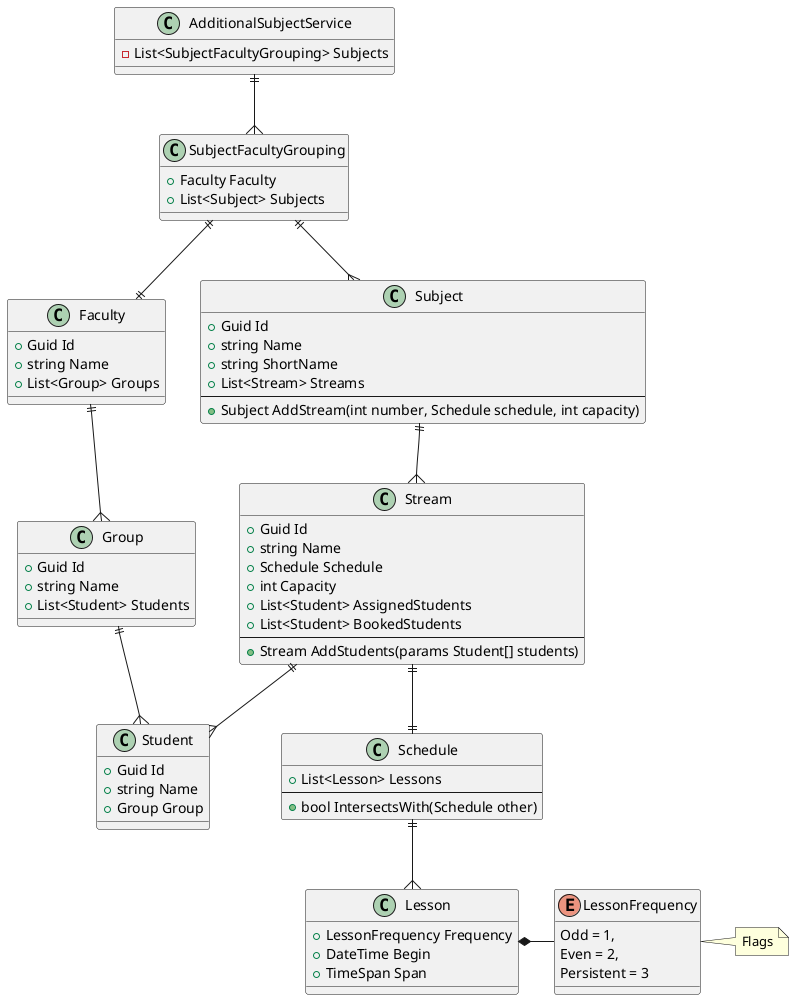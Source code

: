 @startuml
'https://plantuml.com/class-diagram

note "Flags" as Fl
LessonFrequency . Fl

enum LessonFrequency
{
    Odd = 1, 
    Even = 2, 
    Persistent = 3
}

class Lesson 
{
    + LessonFrequency Frequency
    + DateTime Begin
    + TimeSpan Span
}

class Schedule
{
    + List<Lesson> Lessons
    --
    + bool IntersectsWith(Schedule other)
}

class Student
{
    + Guid Id
    + string Name
    + Group Group
}

class Group
{
    + Guid Id
    + string Name
    + List<Student> Students
}

class Faculty 
{
    + Guid Id
    + string Name
    + List<Group> Groups
}

class Stream 
{
    + Guid Id
    + string Name
    + Schedule Schedule
    + int Capacity
    + List<Student> AssignedStudents
    + List<Student> BookedStudents
    --
    + Stream AddStudents(params Student[] students)
}

class Subject 
{
    + Guid Id
    + string Name
    + string ShortName
    + List<Stream> Streams
    --
    + Subject AddStream(int number, Schedule schedule, int capacity)
}

class SubjectFacultyGrouping
{
    + Faculty Faculty
    + List<Subject> Subjects
}

class AdditionalSubjectService
{
    - List<SubjectFacultyGrouping> Subjects
}

'
'
'

Lesson *- LessonFrequency

Schedule ||--{ Lesson

Group ||--{ Student

Faculty ||--{ Group

Stream ||--{ Student
Stream ||--|| Schedule

Subject ||--{ Stream

SubjectFacultyGrouping ||--|| Faculty
SubjectFacultyGrouping ||--{ Subject

AdditionalSubjectService ||--{ SubjectFacultyGrouping

@enduml